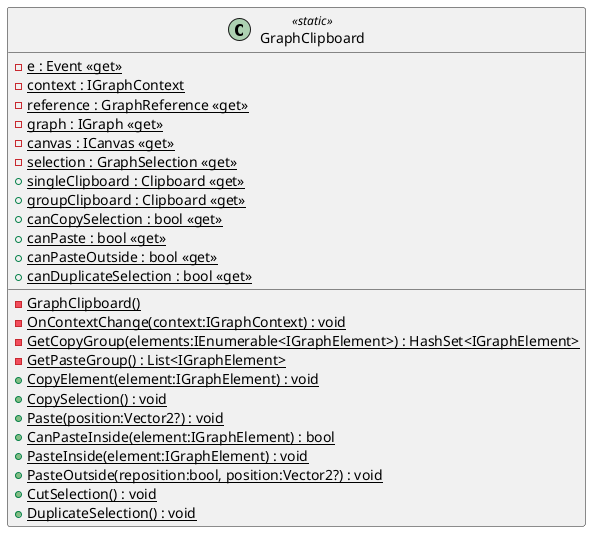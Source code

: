@startuml
class GraphClipboard <<static>> {
    {static} - GraphClipboard()
    - {static} e : Event <<get>>
    - {static} OnContextChange(context:IGraphContext) : void
    - {static} context : IGraphContext
    - {static} reference : GraphReference <<get>>
    - {static} graph : IGraph <<get>>
    - {static} canvas : ICanvas <<get>>
    - {static} selection : GraphSelection <<get>>
    + {static} singleClipboard : Clipboard <<get>>
    + {static} groupClipboard : Clipboard <<get>>
    + {static} canCopySelection : bool <<get>>
    + {static} canPaste : bool <<get>>
    + {static} canPasteOutside : bool <<get>>
    + {static} canDuplicateSelection : bool <<get>>
    - {static} GetCopyGroup(elements:IEnumerable<IGraphElement>) : HashSet<IGraphElement>
    - {static} GetPasteGroup() : List<IGraphElement>
    + {static} CopyElement(element:IGraphElement) : void
    + {static} CopySelection() : void
    + {static} Paste(position:Vector2?) : void
    + {static} CanPasteInside(element:IGraphElement) : bool
    + {static} PasteInside(element:IGraphElement) : void
    + {static} PasteOutside(reposition:bool, position:Vector2?) : void
    + {static} CutSelection() : void
    + {static} DuplicateSelection() : void
}
@enduml
